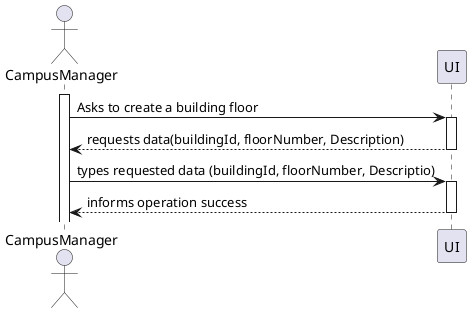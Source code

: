 @startuml
Actor CampusManager
activate CampusManager

CampusManager -> UI : Asks to create a building floor
activate UI
UI --> CampusManager : requests data(buildingId, floorNumber, Description)
deactivate UI
CampusManager -> UI : types requested data (buildingId, floorNumber, Descriptio)
activate UI
UI --> CampusManager : informs operation success
deactivate UI

@enduml